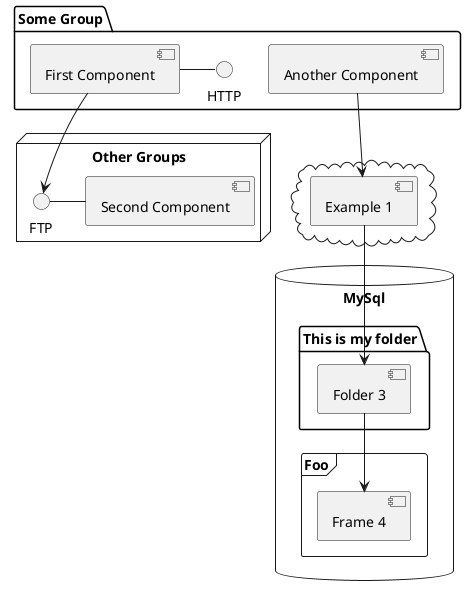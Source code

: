 @startuml
package "Some Group" {
HTTP - [First Component]
[Another Component]
}
node "Other Groups" {
FTP - [Second Component]
[First Component] --> FTP
}
cloud {
[Example 1]
}
database "MySql" {
folder "This is my folder" {
[Folder 3]
}
frame "Foo" {
[Frame 4]
}
}
[Another Component] --> [Example 1]
[Example 1] --> [Folder 3]
[Folder 3] --> [Frame 4]
@enduml
